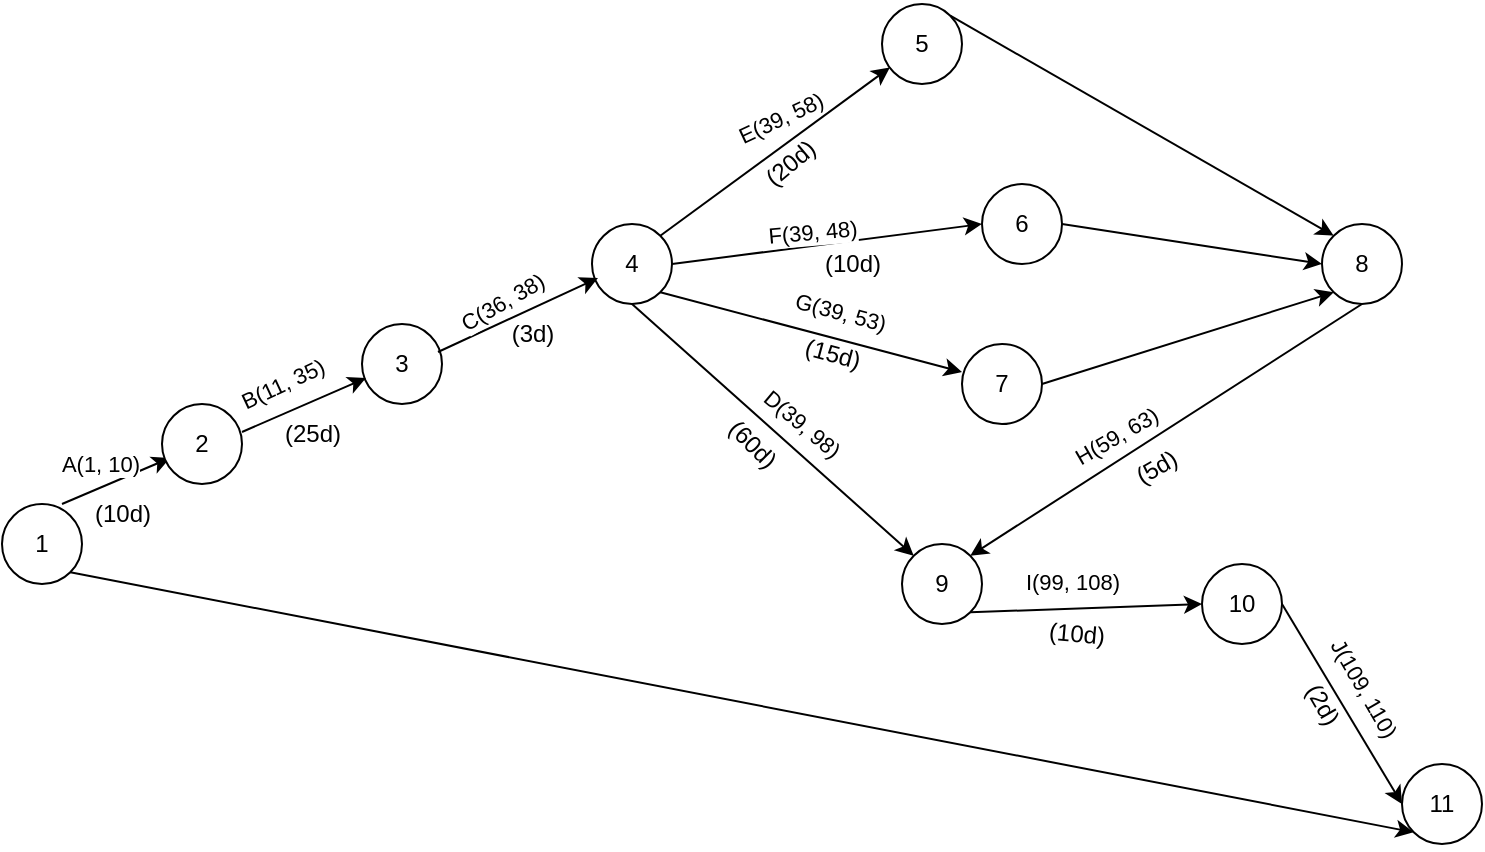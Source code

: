 <mxfile version="22.1.5" type="github">
  <diagram name="Page-1" id="AMdU_xkVBgLGQG_bQsmR">
    <mxGraphModel dx="880" dy="1616" grid="1" gridSize="10" guides="1" tooltips="1" connect="1" arrows="1" fold="1" page="1" pageScale="1" pageWidth="850" pageHeight="1100" math="0" shadow="0">
      <root>
        <mxCell id="0" />
        <mxCell id="1" parent="0" />
        <mxCell id="53iNG_w205cJMGycBdO0-1" value="1" style="ellipse;whiteSpace=wrap;html=1;aspect=fixed;" vertex="1" parent="1">
          <mxGeometry x="110" y="250" width="40" height="40" as="geometry" />
        </mxCell>
        <mxCell id="53iNG_w205cJMGycBdO0-2" value="" style="endArrow=classic;html=1;rounded=0;entryX=0.1;entryY=0.675;entryDx=0;entryDy=0;entryPerimeter=0;" edge="1" parent="1" target="53iNG_w205cJMGycBdO0-10">
          <mxGeometry width="50" height="50" relative="1" as="geometry">
            <mxPoint x="140" y="250" as="sourcePoint" />
            <mxPoint x="260" y="200" as="targetPoint" />
          </mxGeometry>
        </mxCell>
        <mxCell id="53iNG_w205cJMGycBdO0-13" value="A(1, 10)" style="edgeLabel;html=1;align=center;verticalAlign=middle;resizable=0;points=[];" vertex="1" connectable="0" parent="53iNG_w205cJMGycBdO0-2">
          <mxGeometry x="-0.284" y="1" relative="1" as="geometry">
            <mxPoint y="-11" as="offset" />
          </mxGeometry>
        </mxCell>
        <mxCell id="53iNG_w205cJMGycBdO0-4" value="11" style="ellipse;whiteSpace=wrap;html=1;aspect=fixed;" vertex="1" parent="1">
          <mxGeometry x="810" y="380" width="40" height="40" as="geometry" />
        </mxCell>
        <mxCell id="53iNG_w205cJMGycBdO0-5" value="7" style="ellipse;whiteSpace=wrap;html=1;aspect=fixed;" vertex="1" parent="1">
          <mxGeometry x="590" y="170" width="40" height="40" as="geometry" />
        </mxCell>
        <mxCell id="53iNG_w205cJMGycBdO0-6" value="6" style="ellipse;whiteSpace=wrap;html=1;aspect=fixed;" vertex="1" parent="1">
          <mxGeometry x="600" y="90" width="40" height="40" as="geometry" />
        </mxCell>
        <mxCell id="53iNG_w205cJMGycBdO0-7" value="5" style="ellipse;whiteSpace=wrap;html=1;aspect=fixed;" vertex="1" parent="1">
          <mxGeometry x="550" width="40" height="40" as="geometry" />
        </mxCell>
        <mxCell id="53iNG_w205cJMGycBdO0-8" value="4" style="ellipse;whiteSpace=wrap;html=1;aspect=fixed;" vertex="1" parent="1">
          <mxGeometry x="405" y="110" width="40" height="40" as="geometry" />
        </mxCell>
        <mxCell id="53iNG_w205cJMGycBdO0-9" value="3" style="ellipse;whiteSpace=wrap;html=1;aspect=fixed;direction=south;" vertex="1" parent="1">
          <mxGeometry x="290" y="160" width="40" height="40" as="geometry" />
        </mxCell>
        <mxCell id="53iNG_w205cJMGycBdO0-10" value="2" style="ellipse;whiteSpace=wrap;html=1;aspect=fixed;" vertex="1" parent="1">
          <mxGeometry x="190" y="200" width="40" height="40" as="geometry" />
        </mxCell>
        <mxCell id="53iNG_w205cJMGycBdO0-11" value="" style="endArrow=classic;html=1;rounded=0;exitX=1;exitY=0.35;exitDx=0;exitDy=0;exitPerimeter=0;entryX=0.675;entryY=0.95;entryDx=0;entryDy=0;entryPerimeter=0;" edge="1" parent="1" source="53iNG_w205cJMGycBdO0-10" target="53iNG_w205cJMGycBdO0-9">
          <mxGeometry width="50" height="50" relative="1" as="geometry">
            <mxPoint x="300" y="180" as="sourcePoint" />
            <mxPoint x="420" y="140" as="targetPoint" />
          </mxGeometry>
        </mxCell>
        <mxCell id="53iNG_w205cJMGycBdO0-14" value="B(11, 35)" style="edgeLabel;html=1;align=center;verticalAlign=middle;resizable=0;points=[];rotation=-25;" vertex="1" connectable="0" parent="53iNG_w205cJMGycBdO0-11">
          <mxGeometry x="-0.243" y="-1" relative="1" as="geometry">
            <mxPoint x="-4" y="-15" as="offset" />
          </mxGeometry>
        </mxCell>
        <mxCell id="53iNG_w205cJMGycBdO0-12" value="" style="endArrow=classic;html=1;rounded=0;exitX=0.35;exitY=0.05;exitDx=0;exitDy=0;exitPerimeter=0;entryX=0.075;entryY=0.675;entryDx=0;entryDy=0;entryPerimeter=0;" edge="1" parent="1" source="53iNG_w205cJMGycBdO0-9" target="53iNG_w205cJMGycBdO0-8">
          <mxGeometry width="50" height="50" relative="1" as="geometry">
            <mxPoint x="330" y="170" as="sourcePoint" />
            <mxPoint x="410" y="140" as="targetPoint" />
          </mxGeometry>
        </mxCell>
        <mxCell id="53iNG_w205cJMGycBdO0-15" value="C(36, 38)" style="edgeLabel;html=1;align=center;verticalAlign=middle;resizable=0;points=[];rotation=-30;" vertex="1" connectable="0" parent="53iNG_w205cJMGycBdO0-12">
          <mxGeometry x="0.13" y="1" relative="1" as="geometry">
            <mxPoint x="-13" y="-3" as="offset" />
          </mxGeometry>
        </mxCell>
        <mxCell id="53iNG_w205cJMGycBdO0-16" value="" style="endArrow=classic;html=1;rounded=0;exitX=1;exitY=0;exitDx=0;exitDy=0;" edge="1" parent="1" source="53iNG_w205cJMGycBdO0-8" target="53iNG_w205cJMGycBdO0-7">
          <mxGeometry width="50" height="50" relative="1" as="geometry">
            <mxPoint x="450" y="120" as="sourcePoint" />
            <mxPoint x="520" y="80" as="targetPoint" />
          </mxGeometry>
        </mxCell>
        <mxCell id="53iNG_w205cJMGycBdO0-20" value="D(39, 98)" style="edgeLabel;html=1;align=center;verticalAlign=middle;resizable=0;points=[];rotation=40;" vertex="1" connectable="0" parent="53iNG_w205cJMGycBdO0-16">
          <mxGeometry x="-0.067" y="-1" relative="1" as="geometry">
            <mxPoint x="17" y="132" as="offset" />
          </mxGeometry>
        </mxCell>
        <mxCell id="53iNG_w205cJMGycBdO0-17" value="" style="endArrow=classic;html=1;rounded=0;exitX=1;exitY=0.5;exitDx=0;exitDy=0;entryX=0;entryY=0.5;entryDx=0;entryDy=0;" edge="1" parent="1" source="53iNG_w205cJMGycBdO0-8" target="53iNG_w205cJMGycBdO0-6">
          <mxGeometry width="50" height="50" relative="1" as="geometry">
            <mxPoint x="480" y="160" as="sourcePoint" />
            <mxPoint x="550" y="120" as="targetPoint" />
          </mxGeometry>
        </mxCell>
        <mxCell id="53iNG_w205cJMGycBdO0-21" value="E(39, 58)" style="edgeLabel;html=1;align=center;verticalAlign=middle;resizable=0;points=[];rotation=-25;" vertex="1" connectable="0" parent="53iNG_w205cJMGycBdO0-17">
          <mxGeometry x="-0.169" y="3" relative="1" as="geometry">
            <mxPoint x="-10" y="-62" as="offset" />
          </mxGeometry>
        </mxCell>
        <mxCell id="53iNG_w205cJMGycBdO0-19" value="" style="endArrow=classic;html=1;rounded=0;exitX=1;exitY=1;exitDx=0;exitDy=0;entryX=0;entryY=0.35;entryDx=0;entryDy=0;entryPerimeter=0;" edge="1" parent="1" source="53iNG_w205cJMGycBdO0-8" target="53iNG_w205cJMGycBdO0-5">
          <mxGeometry width="50" height="50" relative="1" as="geometry">
            <mxPoint x="450" y="240" as="sourcePoint" />
            <mxPoint x="540" y="180" as="targetPoint" />
          </mxGeometry>
        </mxCell>
        <mxCell id="53iNG_w205cJMGycBdO0-22" value="F(39, 48)" style="edgeLabel;html=1;align=center;verticalAlign=middle;resizable=0;points=[];rotation=-5;" vertex="1" connectable="0" parent="53iNG_w205cJMGycBdO0-19">
          <mxGeometry x="-0.047" y="-1" relative="1" as="geometry">
            <mxPoint x="4" y="-50" as="offset" />
          </mxGeometry>
        </mxCell>
        <mxCell id="53iNG_w205cJMGycBdO0-25" value="10" style="ellipse;whiteSpace=wrap;html=1;aspect=fixed;" vertex="1" parent="1">
          <mxGeometry x="710" y="280" width="40" height="40" as="geometry" />
        </mxCell>
        <mxCell id="53iNG_w205cJMGycBdO0-26" value="9" style="ellipse;whiteSpace=wrap;html=1;aspect=fixed;" vertex="1" parent="1">
          <mxGeometry x="560" y="270" width="40" height="40" as="geometry" />
        </mxCell>
        <mxCell id="53iNG_w205cJMGycBdO0-27" value="8" style="ellipse;whiteSpace=wrap;html=1;aspect=fixed;" vertex="1" parent="1">
          <mxGeometry x="770" y="110" width="40" height="40" as="geometry" />
        </mxCell>
        <mxCell id="53iNG_w205cJMGycBdO0-28" value="" style="endArrow=classic;html=1;rounded=0;exitX=1;exitY=0;exitDx=0;exitDy=0;entryX=0;entryY=0;entryDx=0;entryDy=0;" edge="1" parent="1" source="53iNG_w205cJMGycBdO0-7" target="53iNG_w205cJMGycBdO0-27">
          <mxGeometry width="50" height="50" relative="1" as="geometry">
            <mxPoint x="560" y="70" as="sourcePoint" />
            <mxPoint x="730" y="110" as="targetPoint" />
          </mxGeometry>
        </mxCell>
        <mxCell id="53iNG_w205cJMGycBdO0-29" value="" style="endArrow=classic;html=1;rounded=0;exitX=1;exitY=0.5;exitDx=0;exitDy=0;entryX=0;entryY=0.5;entryDx=0;entryDy=0;" edge="1" parent="1" source="53iNG_w205cJMGycBdO0-6" target="53iNG_w205cJMGycBdO0-27">
          <mxGeometry width="50" height="50" relative="1" as="geometry">
            <mxPoint x="580" y="110" as="sourcePoint" />
            <mxPoint x="720" y="130" as="targetPoint" />
          </mxGeometry>
        </mxCell>
        <mxCell id="53iNG_w205cJMGycBdO0-30" value="" style="endArrow=classic;html=1;rounded=0;exitX=1;exitY=0.5;exitDx=0;exitDy=0;entryX=0;entryY=1;entryDx=0;entryDy=0;" edge="1" parent="1" source="53iNG_w205cJMGycBdO0-5" target="53iNG_w205cJMGycBdO0-27">
          <mxGeometry width="50" height="50" relative="1" as="geometry">
            <mxPoint x="580" y="130" as="sourcePoint" />
            <mxPoint x="730" y="150" as="targetPoint" />
          </mxGeometry>
        </mxCell>
        <mxCell id="53iNG_w205cJMGycBdO0-32" value="" style="endArrow=classic;html=1;rounded=0;entryX=1;entryY=0;entryDx=0;entryDy=0;exitX=0.5;exitY=1;exitDx=0;exitDy=0;" edge="1" parent="1" source="53iNG_w205cJMGycBdO0-27" target="53iNG_w205cJMGycBdO0-26">
          <mxGeometry width="50" height="50" relative="1" as="geometry">
            <mxPoint x="710" y="110" as="sourcePoint" />
            <mxPoint x="830" y="130" as="targetPoint" />
          </mxGeometry>
        </mxCell>
        <mxCell id="53iNG_w205cJMGycBdO0-33" value="H(59, 63)" style="edgeLabel;html=1;align=center;verticalAlign=middle;resizable=0;points=[];rotation=-30;" vertex="1" connectable="0" parent="53iNG_w205cJMGycBdO0-32">
          <mxGeometry x="0.083" relative="1" as="geometry">
            <mxPoint x="-17" y="-2" as="offset" />
          </mxGeometry>
        </mxCell>
        <mxCell id="53iNG_w205cJMGycBdO0-34" value="" style="endArrow=classic;html=1;rounded=0;exitX=0.5;exitY=1;exitDx=0;exitDy=0;entryX=0;entryY=0;entryDx=0;entryDy=0;" edge="1" parent="1" source="53iNG_w205cJMGycBdO0-8" target="53iNG_w205cJMGycBdO0-26">
          <mxGeometry width="50" height="50" relative="1" as="geometry">
            <mxPoint x="400" y="530" as="sourcePoint" />
            <mxPoint x="500" y="290" as="targetPoint" />
          </mxGeometry>
        </mxCell>
        <mxCell id="53iNG_w205cJMGycBdO0-47" value="G(39, 53)" style="edgeLabel;html=1;align=center;verticalAlign=middle;resizable=0;points=[];rotation=15;" vertex="1" connectable="0" parent="53iNG_w205cJMGycBdO0-34">
          <mxGeometry x="-0.024" y="2" relative="1" as="geometry">
            <mxPoint x="34" y="-56" as="offset" />
          </mxGeometry>
        </mxCell>
        <mxCell id="53iNG_w205cJMGycBdO0-38" value="" style="endArrow=classic;html=1;rounded=0;exitX=1;exitY=1;exitDx=0;exitDy=0;entryX=0;entryY=0.5;entryDx=0;entryDy=0;" edge="1" parent="1" source="53iNG_w205cJMGycBdO0-26" target="53iNG_w205cJMGycBdO0-25">
          <mxGeometry width="50" height="50" relative="1" as="geometry">
            <mxPoint x="480" y="480" as="sourcePoint" />
            <mxPoint x="530" y="430" as="targetPoint" />
          </mxGeometry>
        </mxCell>
        <mxCell id="53iNG_w205cJMGycBdO0-39" value="I(99, 108)" style="edgeLabel;html=1;align=center;verticalAlign=middle;resizable=0;points=[];" vertex="1" connectable="0" parent="53iNG_w205cJMGycBdO0-38">
          <mxGeometry x="-0.127" y="3" relative="1" as="geometry">
            <mxPoint y="-11" as="offset" />
          </mxGeometry>
        </mxCell>
        <mxCell id="53iNG_w205cJMGycBdO0-40" value="" style="endArrow=classic;html=1;rounded=0;exitX=1;exitY=0.5;exitDx=0;exitDy=0;entryX=0;entryY=0.5;entryDx=0;entryDy=0;" edge="1" parent="1" source="53iNG_w205cJMGycBdO0-25" target="53iNG_w205cJMGycBdO0-4">
          <mxGeometry width="50" height="50" relative="1" as="geometry">
            <mxPoint x="770" y="230" as="sourcePoint" />
            <mxPoint x="870" y="260" as="targetPoint" />
          </mxGeometry>
        </mxCell>
        <mxCell id="53iNG_w205cJMGycBdO0-41" value="J(109, 110)" style="edgeLabel;html=1;align=center;verticalAlign=middle;resizable=0;points=[];rotation=60;" vertex="1" connectable="0" parent="53iNG_w205cJMGycBdO0-40">
          <mxGeometry x="0.198" y="-1" relative="1" as="geometry">
            <mxPoint x="6" y="-19" as="offset" />
          </mxGeometry>
        </mxCell>
        <mxCell id="53iNG_w205cJMGycBdO0-42" value="" style="endArrow=classic;html=1;rounded=0;exitX=1;exitY=1;exitDx=0;exitDy=0;entryX=0;entryY=1;entryDx=0;entryDy=0;" edge="1" parent="1" source="53iNG_w205cJMGycBdO0-1" target="53iNG_w205cJMGycBdO0-4">
          <mxGeometry width="50" height="50" relative="1" as="geometry">
            <mxPoint x="230" y="460" as="sourcePoint" />
            <mxPoint x="280" y="410" as="targetPoint" />
          </mxGeometry>
        </mxCell>
        <mxCell id="53iNG_w205cJMGycBdO0-51" value="(10d)" style="text;html=1;align=center;verticalAlign=middle;resizable=0;points=[];autosize=1;strokeColor=none;fillColor=none;" vertex="1" parent="1">
          <mxGeometry x="145" y="240" width="50" height="30" as="geometry" />
        </mxCell>
        <mxCell id="53iNG_w205cJMGycBdO0-52" value="(25d)" style="text;html=1;align=center;verticalAlign=middle;resizable=0;points=[];autosize=1;strokeColor=none;fillColor=none;" vertex="1" parent="1">
          <mxGeometry x="240" y="200" width="50" height="30" as="geometry" />
        </mxCell>
        <mxCell id="53iNG_w205cJMGycBdO0-53" value="(3d)" style="text;html=1;align=center;verticalAlign=middle;resizable=0;points=[];autosize=1;strokeColor=none;fillColor=none;" vertex="1" parent="1">
          <mxGeometry x="355" y="150" width="40" height="30" as="geometry" />
        </mxCell>
        <mxCell id="53iNG_w205cJMGycBdO0-54" value="(20d)" style="text;html=1;align=center;verticalAlign=middle;resizable=0;points=[];autosize=1;strokeColor=none;fillColor=none;rotation=-40;" vertex="1" parent="1">
          <mxGeometry x="479" y="65" width="50" height="30" as="geometry" />
        </mxCell>
        <mxCell id="53iNG_w205cJMGycBdO0-55" value="(10d)" style="text;html=1;align=center;verticalAlign=middle;resizable=0;points=[];autosize=1;strokeColor=none;fillColor=none;rotation=0;" vertex="1" parent="1">
          <mxGeometry x="510" y="115" width="50" height="30" as="geometry" />
        </mxCell>
        <mxCell id="53iNG_w205cJMGycBdO0-56" value="(15d)" style="text;html=1;align=center;verticalAlign=middle;resizable=0;points=[];autosize=1;strokeColor=none;fillColor=none;rotation=15;" vertex="1" parent="1">
          <mxGeometry x="500" y="160" width="50" height="30" as="geometry" />
        </mxCell>
        <mxCell id="53iNG_w205cJMGycBdO0-57" value="(60d)" style="text;html=1;align=center;verticalAlign=middle;resizable=0;points=[];autosize=1;strokeColor=none;fillColor=none;rotation=45;" vertex="1" parent="1">
          <mxGeometry x="460" y="205" width="50" height="30" as="geometry" />
        </mxCell>
        <mxCell id="53iNG_w205cJMGycBdO0-58" value="(5d)" style="text;html=1;align=center;verticalAlign=middle;resizable=0;points=[];autosize=1;strokeColor=none;fillColor=none;rotation=-30;" vertex="1" parent="1">
          <mxGeometry x="667" y="217" width="40" height="30" as="geometry" />
        </mxCell>
        <mxCell id="53iNG_w205cJMGycBdO0-61" value="(10d)" style="text;html=1;align=center;verticalAlign=middle;resizable=0;points=[];autosize=1;strokeColor=none;fillColor=none;rotation=5;" vertex="1" parent="1">
          <mxGeometry x="622" y="300" width="50" height="30" as="geometry" />
        </mxCell>
        <mxCell id="53iNG_w205cJMGycBdO0-62" value="(2d)" style="text;html=1;align=center;verticalAlign=middle;resizable=0;points=[];autosize=1;strokeColor=none;fillColor=none;rotation=60;" vertex="1" parent="1">
          <mxGeometry x="750" y="335" width="40" height="30" as="geometry" />
        </mxCell>
      </root>
    </mxGraphModel>
  </diagram>
</mxfile>
